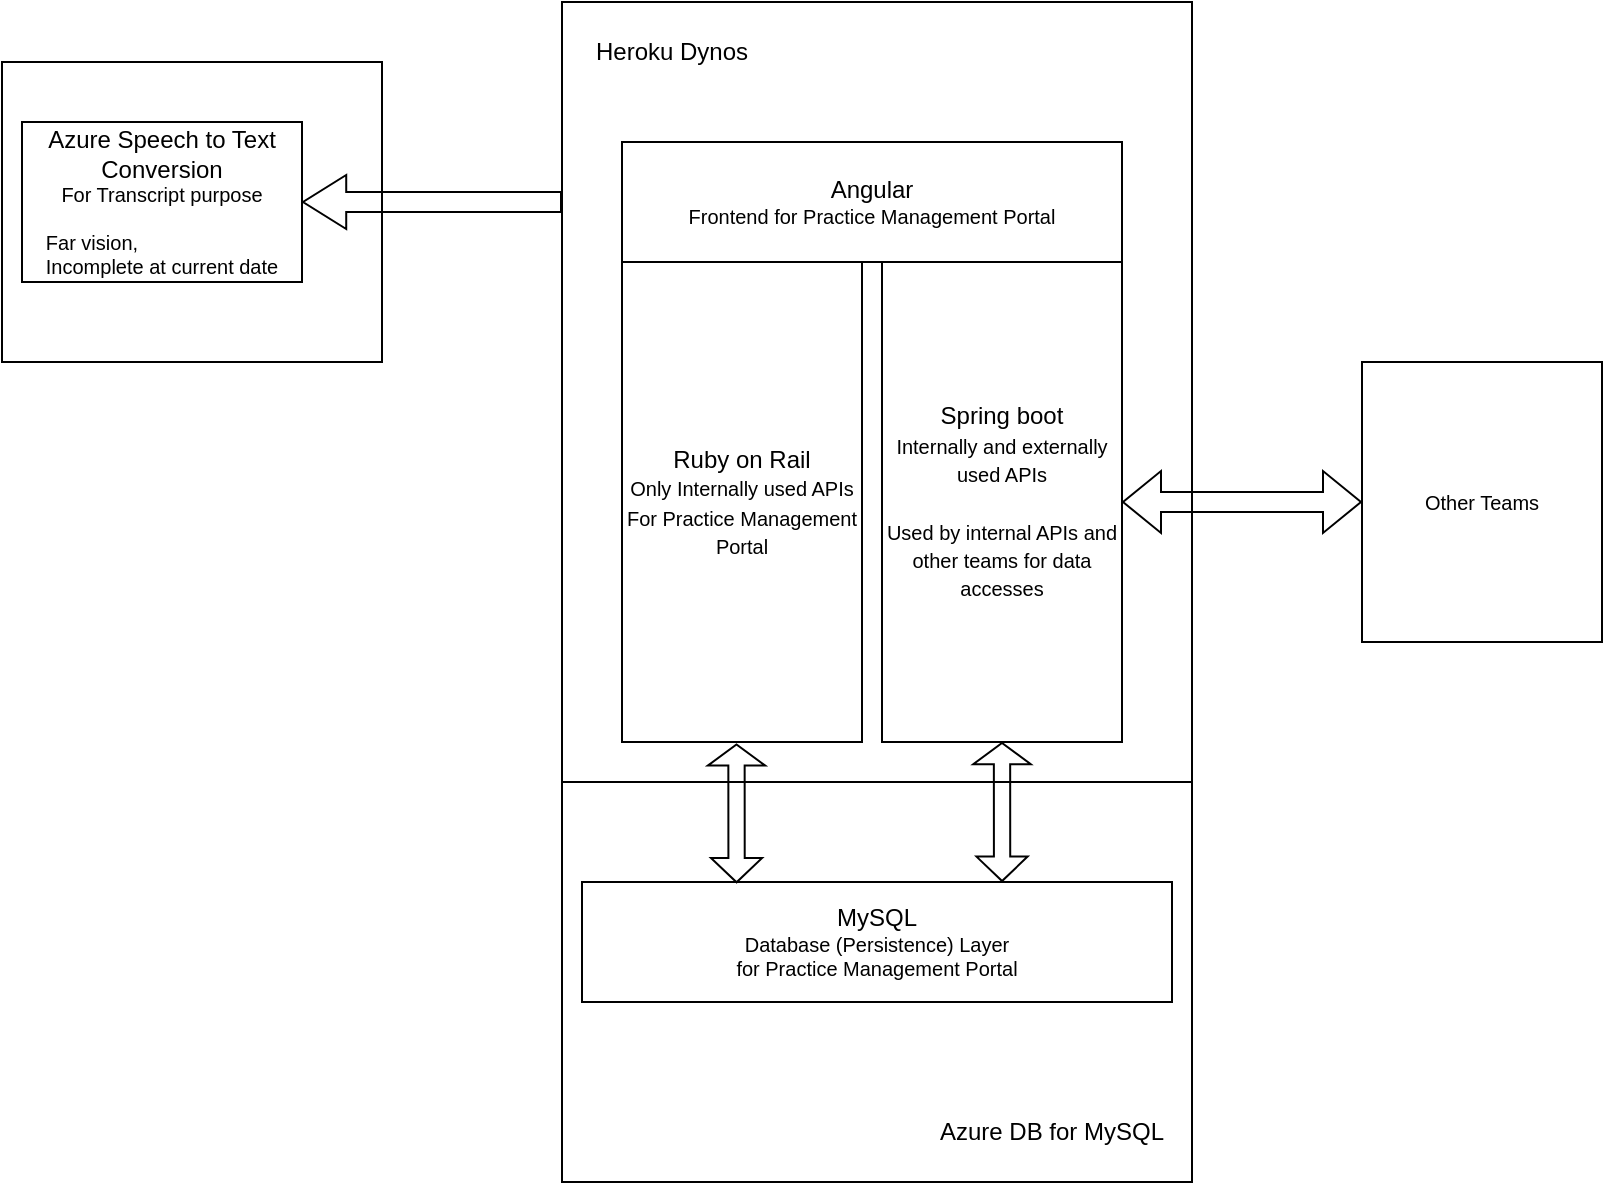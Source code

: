 <mxfile version="15.8.8" type="device"><diagram id="zXgKS2ICNKtFS6REhDyy" name="Page-1"><mxGraphModel dx="4152" dy="2284" grid="1" gridSize="10" guides="1" tooltips="1" connect="1" arrows="1" fold="1" page="1" pageScale="1" pageWidth="850" pageHeight="1100" math="0" shadow="0"><root><mxCell id="0"/><mxCell id="1" parent="0"/><mxCell id="4eTWiCQtoujZEIZobMeo-20" value="" style="rounded=0;whiteSpace=wrap;html=1;fontSize=12;" vertex="1" parent="1"><mxGeometry x="25" y="250" width="190" height="150" as="geometry"/></mxCell><mxCell id="4eTWiCQtoujZEIZobMeo-8" value="" style="shape=flexArrow;endArrow=classic;html=1;rounded=0;fontSize=10;exitX=0;exitY=0.5;exitDx=0;exitDy=0;endWidth=16;endSize=6.87;entryX=1;entryY=0.5;entryDx=0;entryDy=0;" edge="1" parent="1" target="4eTWiCQtoujZEIZobMeo-9"><mxGeometry width="50" height="50" relative="1" as="geometry"><mxPoint x="305" y="320" as="sourcePoint"/><mxPoint x="175" y="320" as="targetPoint"/></mxGeometry></mxCell><mxCell id="4eTWiCQtoujZEIZobMeo-9" value="&lt;font style=&quot;font-size: 12px&quot;&gt;Azure Speech to Text&lt;br&gt;Conversion&lt;br&gt;&lt;/font&gt;For Transcript purpose&lt;br&gt;&lt;br&gt;&lt;div style=&quot;text-align: left&quot;&gt;&lt;span&gt;Far vision,&lt;/span&gt;&lt;/div&gt;&lt;div style=&quot;text-align: left&quot;&gt;&lt;span&gt;Incomplete at current date&lt;/span&gt;&lt;/div&gt;" style="rounded=0;whiteSpace=wrap;html=1;fontSize=10;" vertex="1" parent="1"><mxGeometry x="35" y="280" width="140" height="80" as="geometry"/></mxCell><mxCell id="4eTWiCQtoujZEIZobMeo-10" value="" style="rounded=0;whiteSpace=wrap;html=1;fontSize=12;" vertex="1" parent="1"><mxGeometry x="305" y="610" width="315" height="200" as="geometry"/></mxCell><mxCell id="4eTWiCQtoujZEIZobMeo-11" value="&lt;font&gt;&lt;span style=&quot;font-size: 12px&quot;&gt;MySQL&lt;/span&gt;&lt;br&gt;&lt;font style=&quot;font-size: 10px&quot;&gt;Database (Persistence) Layer &lt;br&gt;for Practice Management Portal&lt;/font&gt;&lt;/font&gt;" style="rounded=0;whiteSpace=wrap;html=1;fontSize=10;" vertex="1" parent="1"><mxGeometry x="315" y="660" width="295" height="60" as="geometry"/></mxCell><mxCell id="4eTWiCQtoujZEIZobMeo-12" value="Azure DB for MySQL" style="text;html=1;strokeColor=none;fillColor=none;align=center;verticalAlign=middle;whiteSpace=wrap;rounded=0;fontSize=12;" vertex="1" parent="1"><mxGeometry x="490" y="770" width="120" height="30" as="geometry"/></mxCell><mxCell id="4eTWiCQtoujZEIZobMeo-13" value="" style="rounded=0;whiteSpace=wrap;html=1;fontSize=12;" vertex="1" parent="1"><mxGeometry x="305" y="220" width="315" height="390" as="geometry"/></mxCell><mxCell id="4eTWiCQtoujZEIZobMeo-14" value="Ruby on Rail&lt;br&gt;&lt;font style=&quot;font-size: 10px&quot;&gt;Only Internally used APIs&lt;br&gt;For Practice Management Portal&lt;br&gt;&lt;/font&gt;" style="rounded=0;whiteSpace=wrap;html=1;" vertex="1" parent="1"><mxGeometry x="335" y="350" width="120" height="240" as="geometry"/></mxCell><mxCell id="4eTWiCQtoujZEIZobMeo-15" value="&lt;span&gt;Spring boot&lt;/span&gt;&lt;br&gt;&lt;font style=&quot;font-size: 10px&quot;&gt;Internally and externally used APIs&lt;br&gt;&lt;br&gt;Used by internal APIs and other teams for data accesses&lt;br&gt;&lt;/font&gt;" style="rounded=0;whiteSpace=wrap;html=1;" vertex="1" parent="1"><mxGeometry x="465" y="350" width="120" height="240" as="geometry"/></mxCell><mxCell id="4eTWiCQtoujZEIZobMeo-16" value="Other Teams" style="rounded=0;whiteSpace=wrap;html=1;fontSize=10;" vertex="1" parent="1"><mxGeometry x="705" y="400" width="120" height="140" as="geometry"/></mxCell><mxCell id="4eTWiCQtoujZEIZobMeo-17" value="&lt;font&gt;&lt;span style=&quot;font-size: 12px&quot;&gt;Angular&lt;/span&gt;&lt;br&gt;&lt;font style=&quot;font-size: 10px&quot;&gt;Frontend for Practice Management Portal&lt;/font&gt;&lt;/font&gt;" style="rounded=0;whiteSpace=wrap;html=1;fontSize=10;" vertex="1" parent="1"><mxGeometry x="335" y="290" width="250" height="60" as="geometry"/></mxCell><mxCell id="4eTWiCQtoujZEIZobMeo-18" value="" style="shape=flexArrow;endArrow=classic;startArrow=classic;html=1;rounded=0;fontSize=10;entryX=0;entryY=0.5;entryDx=0;entryDy=0;exitX=1;exitY=0.5;exitDx=0;exitDy=0;" edge="1" parent="1" source="4eTWiCQtoujZEIZobMeo-15" target="4eTWiCQtoujZEIZobMeo-16"><mxGeometry width="100" height="100" relative="1" as="geometry"><mxPoint x="655" y="510" as="sourcePoint"/><mxPoint x="755" y="410" as="targetPoint"/></mxGeometry></mxCell><mxCell id="4eTWiCQtoujZEIZobMeo-19" value="Heroku Dynos" style="text;html=1;strokeColor=none;fillColor=none;align=center;verticalAlign=middle;whiteSpace=wrap;rounded=0;fontSize=12;" vertex="1" parent="1"><mxGeometry x="315" y="230" width="90" height="30" as="geometry"/></mxCell><mxCell id="4eTWiCQtoujZEIZobMeo-21" value="" style="shape=flexArrow;endArrow=classic;startArrow=classic;html=1;rounded=0;fontSize=12;exitX=0.262;exitY=0.011;exitDx=0;exitDy=0;width=8.155;endSize=3.192;endWidth=19.538;startWidth=16.431;startSize=3.734;exitPerimeter=0;entryX=0.477;entryY=1.003;entryDx=0;entryDy=0;entryPerimeter=0;" edge="1" parent="1" source="4eTWiCQtoujZEIZobMeo-11" target="4eTWiCQtoujZEIZobMeo-14"><mxGeometry width="100" height="100" relative="1" as="geometry"><mxPoint x="150" y="730" as="sourcePoint"/><mxPoint x="250" y="630" as="targetPoint"/></mxGeometry></mxCell><mxCell id="4eTWiCQtoujZEIZobMeo-22" value="" style="shape=flexArrow;endArrow=classic;startArrow=classic;html=1;rounded=0;fontSize=12;exitX=0.712;exitY=0;exitDx=0;exitDy=0;width=8.155;endSize=3.192;endWidth=19.538;startWidth=16.431;startSize=3.734;exitPerimeter=0;entryX=0.5;entryY=1;entryDx=0;entryDy=0;" edge="1" parent="1" source="4eTWiCQtoujZEIZobMeo-11" target="4eTWiCQtoujZEIZobMeo-15"><mxGeometry width="100" height="100" relative="1" as="geometry"><mxPoint x="500.05" y="679.94" as="sourcePoint"/><mxPoint x="500.0" y="610.0" as="targetPoint"/></mxGeometry></mxCell></root></mxGraphModel></diagram></mxfile>